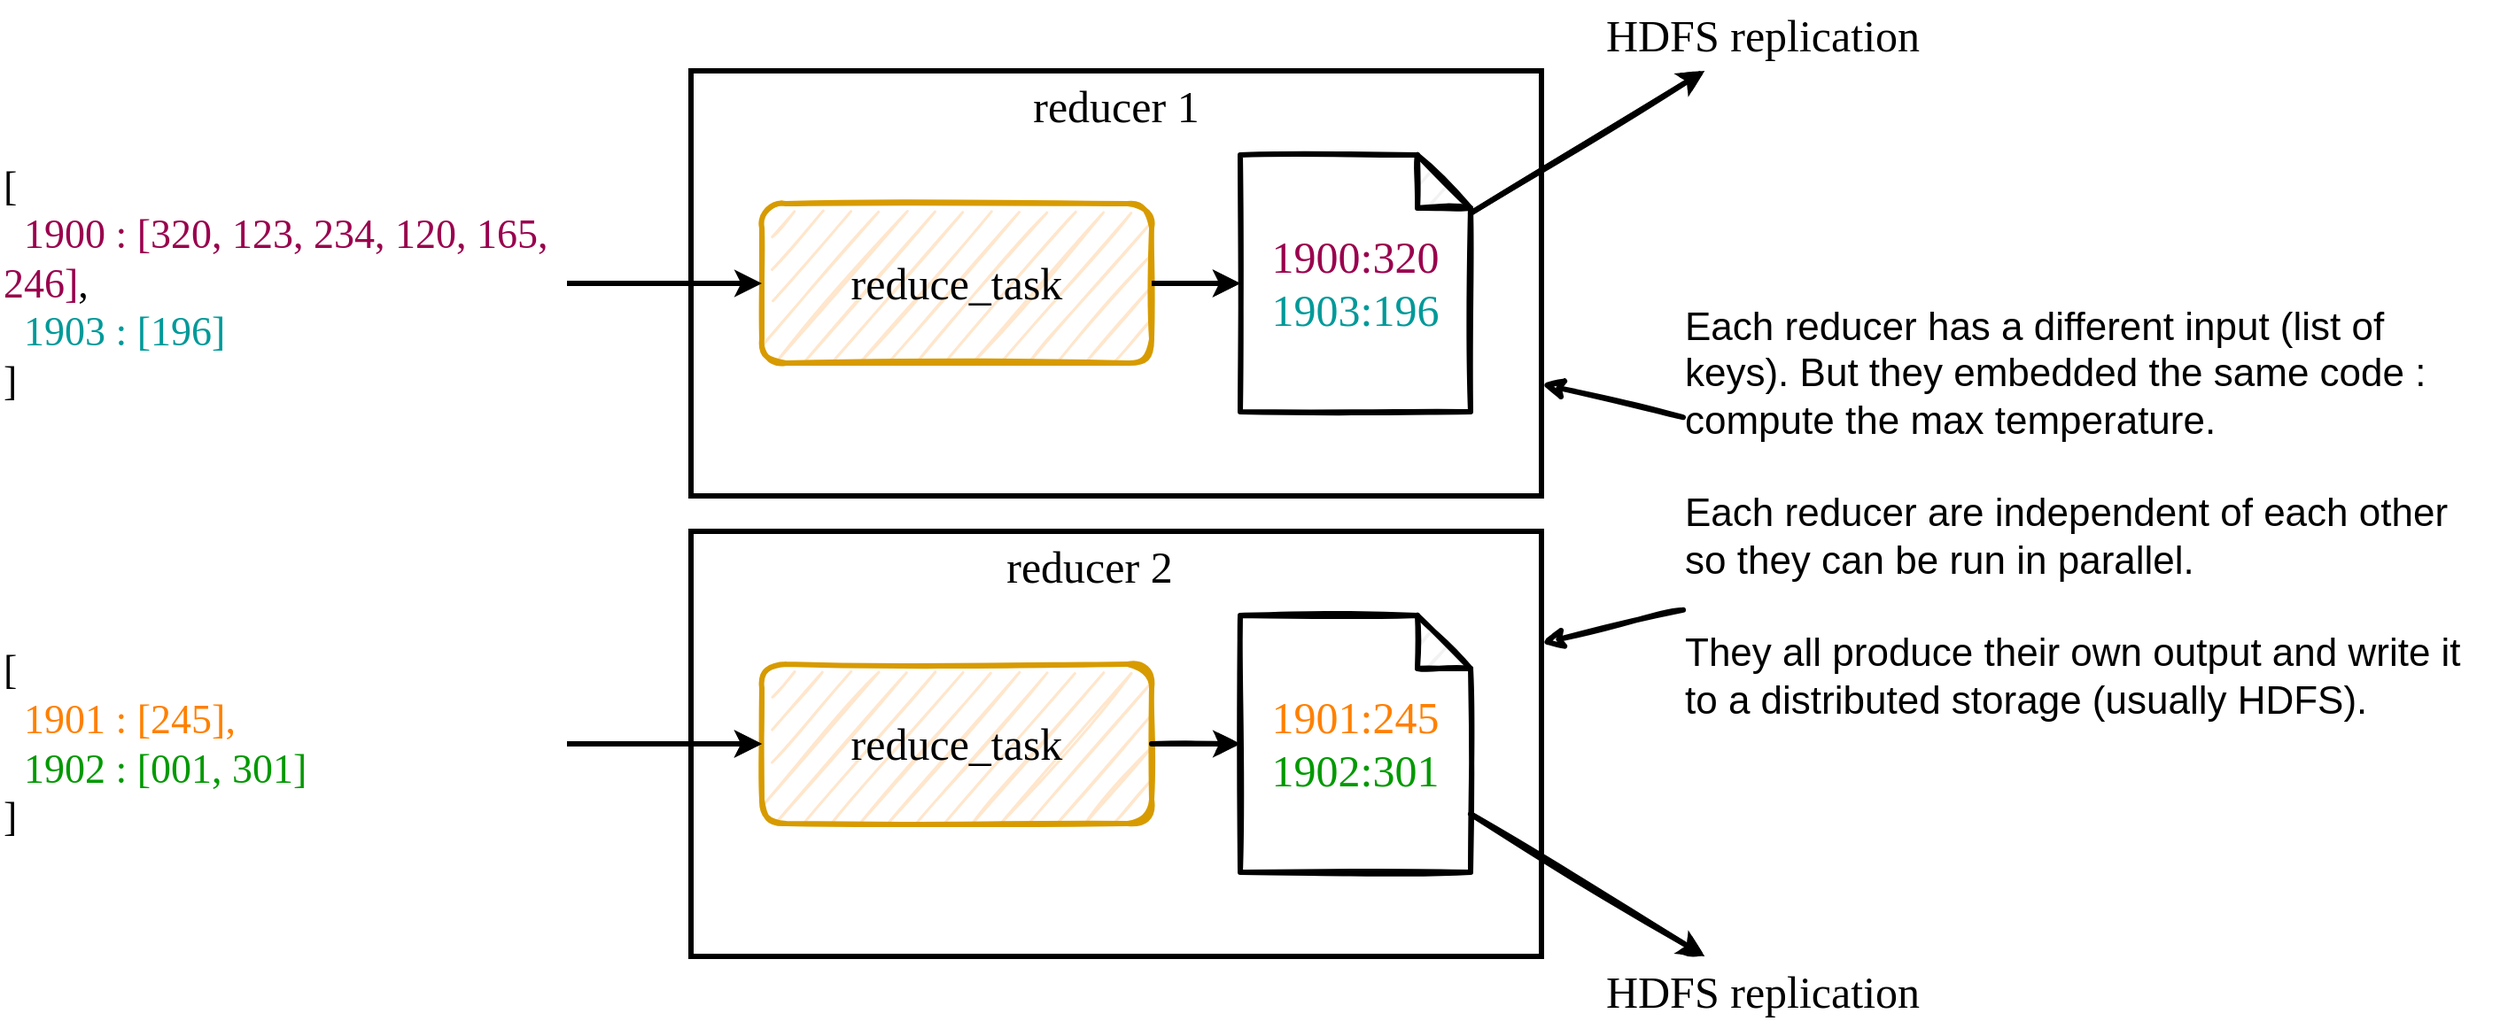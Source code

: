 <mxfile version="13.6.2" type="device"><diagram id="kGfp8amSb_5_MXtysCyA" name="Page-1"><mxGraphModel dx="1422" dy="822" grid="1" gridSize="10" guides="1" tooltips="1" connect="1" arrows="1" fold="1" page="1" pageScale="1" pageWidth="1600" pageHeight="900" math="0" shadow="0" extFonts="Architects Daughter^https://fonts.googleapis.com/css?family=Architects+Daughter"><root><mxCell id="0"/><mxCell id="1" parent="0"/><mxCell id="O2OiiqaeWTNiBTXrOgAg-4" value="" style="rounded=0;whiteSpace=wrap;html=1;fillColor=none;sketch=0;strokeWidth=3;" parent="1" vertex="1"><mxGeometry x="450" y="100" width="480" height="240" as="geometry"/></mxCell><mxCell id="O2OiiqaeWTNiBTXrOgAg-1" value="&lt;font style=&quot;font-size: 23px&quot;&gt;&lt;font face=&quot;Lucida Console&quot;&gt;[&lt;br&gt;&lt;/font&gt;&lt;div&gt;&lt;font face=&quot;Lucida Console&quot;&gt;&amp;nbsp; &lt;font color=&quot;#99004d&quot;&gt;1900 : [320, 123, 234, 120, 165, 246]&lt;/font&gt;,&lt;/font&gt;&lt;/div&gt;&lt;font face=&quot;Lucida Console&quot;&gt;&amp;nbsp; &lt;font color=&quot;#009999&quot;&gt;1903 : [196]&lt;/font&gt;&lt;br&gt;&lt;span&gt;]&lt;/span&gt;&lt;/font&gt;&lt;br&gt;&lt;/font&gt;" style="text;html=1;strokeColor=none;fillColor=none;align=left;verticalAlign=middle;whiteSpace=wrap;rounded=0;fontFamily=Architects Daughter;" parent="1" vertex="1"><mxGeometry x="60" y="110" width="320" height="220" as="geometry"/></mxCell><mxCell id="O2OiiqaeWTNiBTXrOgAg-3" value="&lt;div&gt;&lt;span style=&quot;font-size: 23px&quot;&gt;&lt;font face=&quot;Lucida Console&quot;&gt;[&lt;/font&gt;&lt;/span&gt;&lt;/div&gt;&lt;div&gt;&lt;span style=&quot;font-size: 23px&quot;&gt;&lt;font face=&quot;Lucida Console&quot;&gt;&amp;nbsp; &lt;font color=&quot;#ff8000&quot;&gt;1901 : [245],&lt;/font&gt;&lt;/font&gt;&lt;/span&gt;&lt;/div&gt;&lt;font face=&quot;Lucida Console&quot;&gt;&lt;span style=&quot;font-size: 23px&quot;&gt;&amp;nbsp; &lt;font color=&quot;#009900&quot;&gt;1902 : [001, 301]&lt;/font&gt;&lt;/span&gt;&lt;span style=&quot;font-size: 23px&quot;&gt;&lt;br&gt;&lt;/span&gt;&lt;/font&gt;&lt;div style=&quot;font-size: 23px&quot;&gt;&lt;font face=&quot;Lucida Console&quot;&gt;]&lt;/font&gt;&lt;/div&gt;" style="text;html=1;strokeColor=none;fillColor=none;align=left;verticalAlign=middle;whiteSpace=wrap;rounded=0;fontFamily=Architects Daughter;" parent="1" vertex="1"><mxGeometry x="60" y="425" width="320" height="110" as="geometry"/></mxCell><mxCell id="O2OiiqaeWTNiBTXrOgAg-6" value="&lt;font style=&quot;font-size: 25px&quot; face=&quot;Architects Daughter&quot;&gt;reduce_task&lt;/font&gt;" style="rounded=1;whiteSpace=wrap;html=1;fillColor=#ffe6cc;sketch=1;strokeColor=#d79b00;strokeWidth=3;" parent="1" vertex="1"><mxGeometry x="490" y="175" width="220" height="90" as="geometry"/></mxCell><mxCell id="O2OiiqaeWTNiBTXrOgAg-7" value="&lt;div&gt;&lt;span style=&quot;font-size: 25px&quot;&gt;&lt;font face=&quot;Lucida Console&quot; color=&quot;#99004d&quot;&gt;1900:320&lt;/font&gt;&lt;/span&gt;&lt;/div&gt;&lt;div&gt;&lt;span style=&quot;font-size: 25px&quot;&gt;&lt;font face=&quot;Lucida Console&quot; color=&quot;#009999&quot;&gt;1903:196&lt;/font&gt;&lt;/span&gt;&lt;/div&gt;" style="shape=note;whiteSpace=wrap;html=1;backgroundOutline=1;darkOpacity=0.05;align=center;sketch=1;fontFamily=Architects Daughter;fillColor=#FFFFFF;strokeWidth=3;" parent="1" vertex="1"><mxGeometry x="760" y="147.5" width="130" height="145" as="geometry"/></mxCell><mxCell id="O2OiiqaeWTNiBTXrOgAg-11" value="" style="endArrow=classic;html=1;sketch=0;strokeWidth=3;" parent="1" source="O2OiiqaeWTNiBTXrOgAg-1" target="O2OiiqaeWTNiBTXrOgAg-6" edge="1"><mxGeometry width="50" height="50" relative="1" as="geometry"><mxPoint x="370" y="470" as="sourcePoint"/><mxPoint x="420" y="420" as="targetPoint"/></mxGeometry></mxCell><mxCell id="O2OiiqaeWTNiBTXrOgAg-12" value="" style="endArrow=classic;html=1;sketch=0;strokeWidth=3;" parent="1" source="O2OiiqaeWTNiBTXrOgAg-6" target="O2OiiqaeWTNiBTXrOgAg-7" edge="1"><mxGeometry width="50" height="50" relative="1" as="geometry"><mxPoint x="350" y="230" as="sourcePoint"/><mxPoint x="500" y="230" as="targetPoint"/></mxGeometry></mxCell><mxCell id="O2OiiqaeWTNiBTXrOgAg-14" value="&lt;font style=&quot;font-size: 25px&quot;&gt;HDFS replication&lt;/font&gt;" style="text;html=1;strokeColor=none;fillColor=none;align=center;verticalAlign=middle;whiteSpace=wrap;rounded=0;fontFamily=Lucida Console;" parent="1" vertex="1"><mxGeometry x="930" y="60" width="250" height="40" as="geometry"/></mxCell><mxCell id="O2OiiqaeWTNiBTXrOgAg-15" value="" style="endArrow=classic;html=1;sketch=1;strokeWidth=3;" parent="1" source="O2OiiqaeWTNiBTXrOgAg-7" target="O2OiiqaeWTNiBTXrOgAg-14" edge="1"><mxGeometry width="50" height="50" relative="1" as="geometry"><mxPoint x="880" y="220" as="sourcePoint"/><mxPoint x="1170.0" y="220" as="targetPoint"/></mxGeometry></mxCell><mxCell id="O2OiiqaeWTNiBTXrOgAg-16" value="" style="rounded=0;whiteSpace=wrap;html=1;fillColor=none;sketch=0;strokeWidth=3;" parent="1" vertex="1"><mxGeometry x="450" y="360" width="480" height="240" as="geometry"/></mxCell><mxCell id="O2OiiqaeWTNiBTXrOgAg-17" value="&lt;font style=&quot;font-size: 25px&quot; face=&quot;Architects Daughter&quot;&gt;reduce_task&lt;/font&gt;" style="rounded=1;whiteSpace=wrap;html=1;fillColor=#ffe6cc;sketch=1;strokeColor=#d79b00;strokeWidth=3;" parent="1" vertex="1"><mxGeometry x="490" y="435" width="220" height="90" as="geometry"/></mxCell><mxCell id="O2OiiqaeWTNiBTXrOgAg-18" value="&lt;div style=&quot;text-align: left&quot;&gt;&lt;span style=&quot;font-size: 25px&quot;&gt;&lt;font face=&quot;Lucida Console&quot; color=&quot;#ff8000&quot;&gt;1901:245&lt;/font&gt;&lt;/span&gt;&lt;/div&gt;&lt;span style=&quot;font-size: 25px&quot;&gt;&lt;div style=&quot;text-align: left&quot;&gt;&lt;span&gt;&lt;font face=&quot;Lucida Console&quot; color=&quot;#009900&quot;&gt;1902:301&lt;/font&gt;&lt;/span&gt;&lt;/div&gt;&lt;/span&gt;" style="shape=note;whiteSpace=wrap;html=1;backgroundOutline=1;darkOpacity=0.05;sketch=1;fontFamily=Architects Daughter;strokeWidth=3;" parent="1" vertex="1"><mxGeometry x="760" y="407.5" width="130" height="145" as="geometry"/></mxCell><mxCell id="O2OiiqaeWTNiBTXrOgAg-19" value="" style="endArrow=classic;html=1;sketch=0;strokeWidth=3;" parent="1" target="O2OiiqaeWTNiBTXrOgAg-17" edge="1" source="O2OiiqaeWTNiBTXrOgAg-3"><mxGeometry width="50" height="50" relative="1" as="geometry"><mxPoint x="340" y="480" as="sourcePoint"/><mxPoint x="420" y="680" as="targetPoint"/></mxGeometry></mxCell><mxCell id="O2OiiqaeWTNiBTXrOgAg-20" value="" style="endArrow=classic;html=1;sketch=1;strokeWidth=3;" parent="1" source="O2OiiqaeWTNiBTXrOgAg-17" target="O2OiiqaeWTNiBTXrOgAg-18" edge="1"><mxGeometry width="50" height="50" relative="1" as="geometry"><mxPoint x="350" y="490" as="sourcePoint"/><mxPoint x="500" y="490" as="targetPoint"/></mxGeometry></mxCell><mxCell id="O2OiiqaeWTNiBTXrOgAg-21" value="&lt;font style=&quot;font-size: 25px&quot;&gt;HDFS replication&lt;/font&gt;" style="text;html=1;strokeColor=none;fillColor=none;align=center;verticalAlign=middle;whiteSpace=wrap;rounded=0;fontFamily=Lucida Console;" parent="1" vertex="1"><mxGeometry x="925" y="600" width="260" height="40" as="geometry"/></mxCell><mxCell id="O2OiiqaeWTNiBTXrOgAg-22" value="" style="endArrow=classic;html=1;sketch=1;strokeWidth=3;" parent="1" source="O2OiiqaeWTNiBTXrOgAg-18" target="O2OiiqaeWTNiBTXrOgAg-21" edge="1"><mxGeometry width="50" height="50" relative="1" as="geometry"><mxPoint x="880" y="480" as="sourcePoint"/><mxPoint x="1170.0" y="480" as="targetPoint"/></mxGeometry></mxCell><mxCell id="O2OiiqaeWTNiBTXrOgAg-23" value="&lt;font style=&quot;font-size: 25px&quot;&gt;reducer 1&lt;/font&gt;" style="text;html=1;strokeColor=none;fillColor=none;align=center;verticalAlign=middle;whiteSpace=wrap;rounded=0;sketch=1;fontFamily=Architects Daughter;" parent="1" vertex="1"><mxGeometry x="585" y="110" width="210" height="20" as="geometry"/></mxCell><mxCell id="O2OiiqaeWTNiBTXrOgAg-24" value="&lt;font style=&quot;font-size: 25px&quot;&gt;reducer 2&lt;/font&gt;" style="text;html=1;strokeColor=none;fillColor=none;align=center;verticalAlign=middle;whiteSpace=wrap;rounded=0;sketch=1;fontFamily=Architects Daughter;" parent="1" vertex="1"><mxGeometry x="570" y="370" width="210" height="20" as="geometry"/></mxCell><mxCell id="GZtjmPP7XjPAII8wG572-3" style="rounded=0;orthogonalLoop=1;jettySize=auto;html=1;strokeWidth=3;fontFamily=Lucida Console;sketch=1;" edge="1" parent="1" source="GZtjmPP7XjPAII8wG572-2" target="O2OiiqaeWTNiBTXrOgAg-4"><mxGeometry relative="1" as="geometry"/></mxCell><mxCell id="GZtjmPP7XjPAII8wG572-4" style="rounded=0;orthogonalLoop=1;jettySize=auto;html=1;strokeWidth=3;fontFamily=Lucida Console;sketch=1;" edge="1" parent="1" source="GZtjmPP7XjPAII8wG572-2" target="O2OiiqaeWTNiBTXrOgAg-16"><mxGeometry relative="1" as="geometry"/></mxCell><mxCell id="GZtjmPP7XjPAII8wG572-2" value="&lt;div style=&quot;text-align: left ; font-size: 22px&quot;&gt;&lt;font face=&quot;Helvetica&quot;&gt;Each reducer has a different input (list of keys). But they embedded the same code : compute the max temperature.&lt;/font&gt;&lt;/div&gt;&lt;div style=&quot;text-align: left ; font-size: 22px&quot;&gt;&lt;font face=&quot;Helvetica&quot;&gt;&lt;br&gt;&lt;/font&gt;&lt;/div&gt;&lt;div style=&quot;text-align: left ; font-size: 22px&quot;&gt;&lt;font face=&quot;Helvetica&quot;&gt;Each reducer are independent of each other so they can be run in parallel.&lt;/font&gt;&lt;/div&gt;&lt;div style=&quot;text-align: left ; font-size: 22px&quot;&gt;&lt;font face=&quot;Helvetica&quot;&gt;&lt;br&gt;&lt;/font&gt;&lt;/div&gt;&lt;div style=&quot;text-align: left ; font-size: 22px&quot;&gt;&lt;font face=&quot;Helvetica&quot;&gt;They all produce their own output and write it to a distributed storage (usually HDFS).&lt;/font&gt;&lt;/div&gt;" style="text;html=1;strokeColor=none;fillColor=none;align=center;verticalAlign=middle;whiteSpace=wrap;rounded=0;sketch=0;fontFamily=Lucida Console;" vertex="1" parent="1"><mxGeometry x="1010" y="230" width="460" height="240" as="geometry"/></mxCell><mxCell id="GZtjmPP7XjPAII8wG572-6" value="" style="endArrow=classic;html=1;sketch=0;strokeWidth=3;" edge="1" parent="1"><mxGeometry width="50" height="50" relative="1" as="geometry"><mxPoint x="710" y="480" as="sourcePoint"/><mxPoint x="760" y="480" as="targetPoint"/></mxGeometry></mxCell><mxCell id="GZtjmPP7XjPAII8wG572-7" value="" style="endArrow=classic;html=1;sketch=0;strokeWidth=3;" edge="1" parent="1"><mxGeometry width="50" height="50" relative="1" as="geometry"><mxPoint x="710" y="220.0" as="sourcePoint"/><mxPoint x="760" y="220.0" as="targetPoint"/></mxGeometry></mxCell><mxCell id="GZtjmPP7XjPAII8wG572-8" value="" style="endArrow=classic;html=1;sketch=0;strokeWidth=3;" edge="1" parent="1"><mxGeometry width="50" height="50" relative="1" as="geometry"><mxPoint x="890" y="180.435" as="sourcePoint"/><mxPoint x="1022.143" y="100" as="targetPoint"/></mxGeometry></mxCell><mxCell id="GZtjmPP7XjPAII8wG572-9" value="" style="endArrow=classic;html=1;sketch=0;strokeWidth=3;" edge="1" parent="1"><mxGeometry width="50" height="50" relative="1" as="geometry"><mxPoint x="890" y="519.565" as="sourcePoint"/><mxPoint x="1022.143" y="600" as="targetPoint"/></mxGeometry></mxCell><mxCell id="GZtjmPP7XjPAII8wG572-10" value="" style="endArrow=classic;html=1;sketch=0;strokeWidth=3;rounded=0;" edge="1" parent="1"><mxGeometry width="50" height="50" relative="1" as="geometry"><mxPoint x="380" y="480" as="sourcePoint"/><mxPoint x="490" y="480" as="targetPoint"/></mxGeometry></mxCell></root></mxGraphModel></diagram></mxfile>